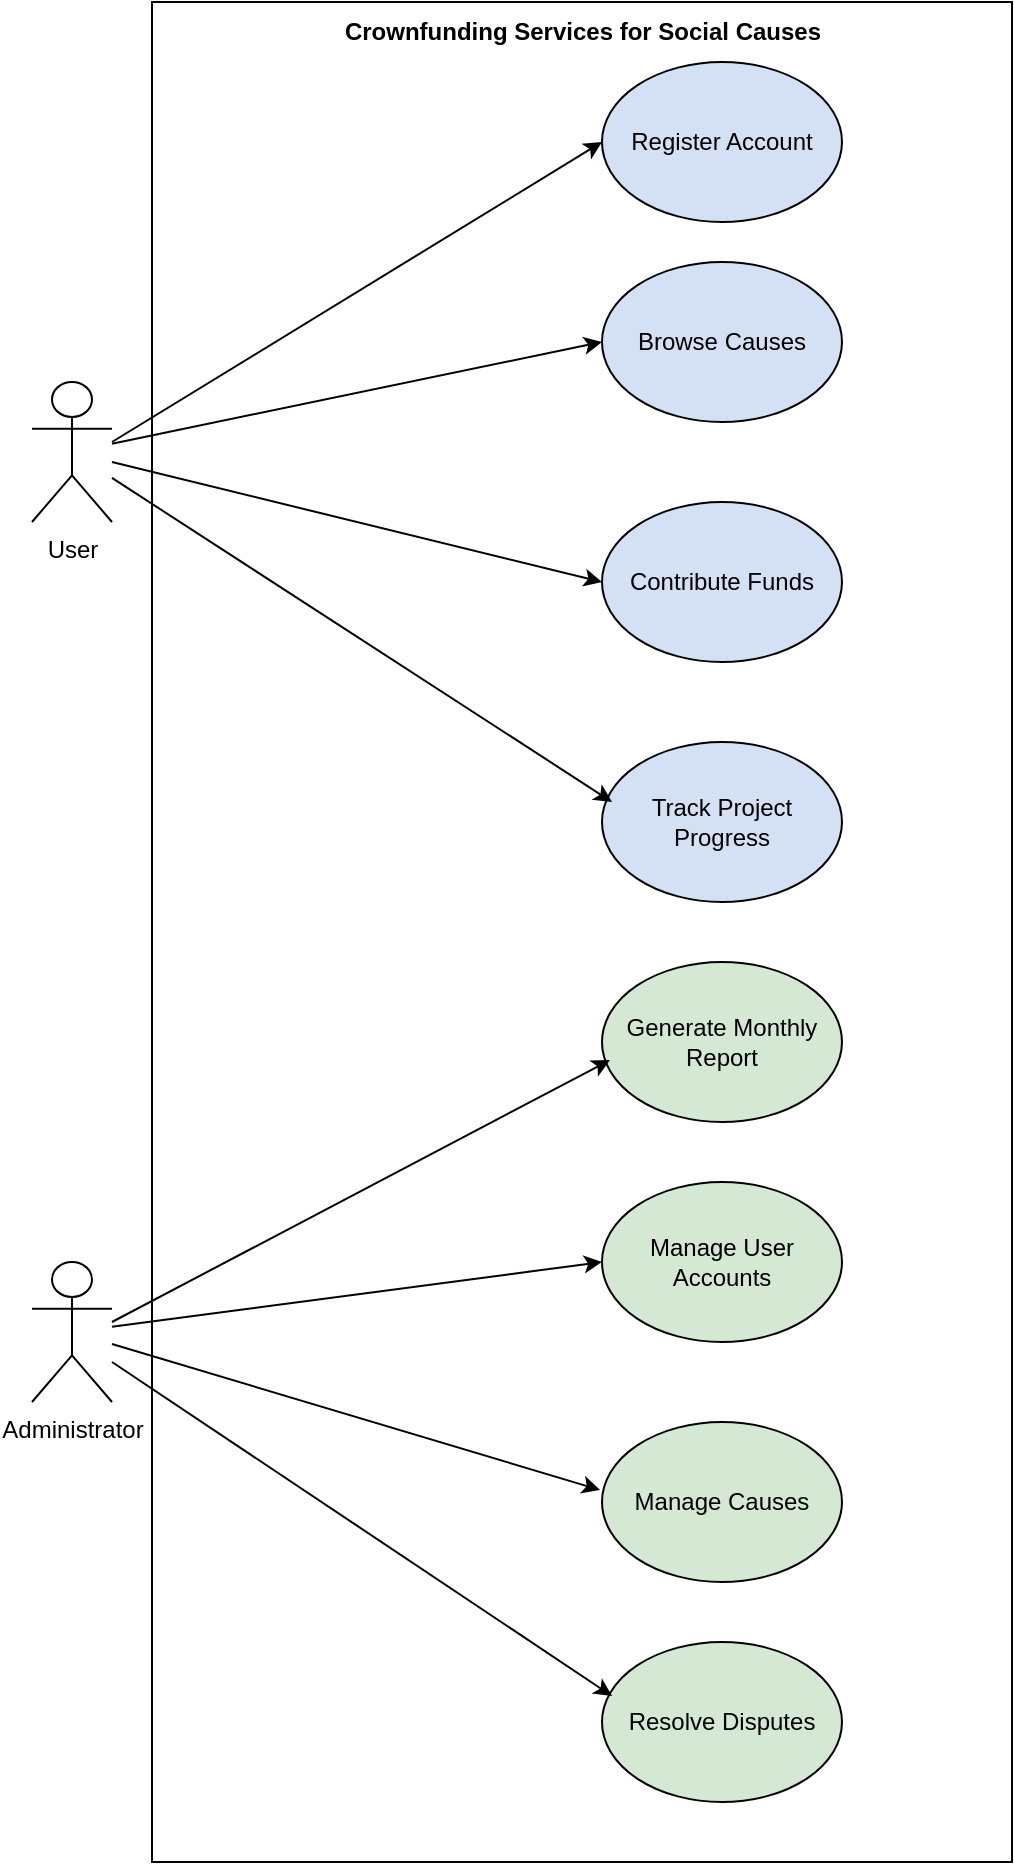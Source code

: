 <mxfile version="22.1.11" type="device">
  <diagram name="Page-1" id="nWjyvHzw5W5XhklCyB30">
    <mxGraphModel dx="954" dy="501" grid="1" gridSize="10" guides="1" tooltips="1" connect="1" arrows="1" fold="1" page="1" pageScale="1" pageWidth="850" pageHeight="1100" math="0" shadow="0">
      <root>
        <mxCell id="0" />
        <mxCell id="1" parent="0" />
        <mxCell id="5HdTXNUQFKokCVE12SG_-30" value="" style="rounded=0;whiteSpace=wrap;html=1;" vertex="1" parent="1">
          <mxGeometry x="140" y="10" width="430" height="930" as="geometry" />
        </mxCell>
        <mxCell id="DvpvCpovCkW-r0EZn_Pq-1" value="User" style="shape=umlActor;verticalLabelPosition=bottom;verticalAlign=top;html=1;outlineConnect=0;" parent="1" vertex="1">
          <mxGeometry x="80" y="200" width="40" height="70" as="geometry" />
        </mxCell>
        <mxCell id="5HdTXNUQFKokCVE12SG_-2" value="Administrator" style="shape=umlActor;verticalLabelPosition=bottom;verticalAlign=top;html=1;outlineConnect=0;" vertex="1" parent="1">
          <mxGeometry x="80" y="640" width="40" height="70" as="geometry" />
        </mxCell>
        <mxCell id="5HdTXNUQFKokCVE12SG_-3" value="Register Account" style="ellipse;whiteSpace=wrap;html=1;fillColor=#D4E1F5;" vertex="1" parent="1">
          <mxGeometry x="365" y="40" width="120" height="80" as="geometry" />
        </mxCell>
        <mxCell id="5HdTXNUQFKokCVE12SG_-6" value="Browse Causes" style="ellipse;whiteSpace=wrap;html=1;fillColor=#D4E1F5;" vertex="1" parent="1">
          <mxGeometry x="365" y="140" width="120" height="80" as="geometry" />
        </mxCell>
        <mxCell id="5HdTXNUQFKokCVE12SG_-8" value="Contribute Funds" style="ellipse;whiteSpace=wrap;html=1;fillColor=#D4E1F5;" vertex="1" parent="1">
          <mxGeometry x="365" y="260" width="120" height="80" as="geometry" />
        </mxCell>
        <mxCell id="5HdTXNUQFKokCVE12SG_-10" value="Track Project Progress" style="ellipse;whiteSpace=wrap;html=1;fillColor=#D4E1F5;" vertex="1" parent="1">
          <mxGeometry x="365" y="380" width="120" height="80" as="geometry" />
        </mxCell>
        <mxCell id="5HdTXNUQFKokCVE12SG_-13" value="Generate Monthly Report" style="ellipse;whiteSpace=wrap;html=1;fillColor=#D5E8D4;" vertex="1" parent="1">
          <mxGeometry x="365" y="490" width="120" height="80" as="geometry" />
        </mxCell>
        <mxCell id="5HdTXNUQFKokCVE12SG_-15" value="Manage User Accounts" style="ellipse;whiteSpace=wrap;html=1;fillColor=#D5E8D4;" vertex="1" parent="1">
          <mxGeometry x="365" y="600" width="120" height="80" as="geometry" />
        </mxCell>
        <mxCell id="5HdTXNUQFKokCVE12SG_-17" value="Manage Causes" style="ellipse;whiteSpace=wrap;html=1;fillColor=#D5E8D4;" vertex="1" parent="1">
          <mxGeometry x="365" y="720" width="120" height="80" as="geometry" />
        </mxCell>
        <mxCell id="5HdTXNUQFKokCVE12SG_-18" value="Resolve Disputes" style="ellipse;whiteSpace=wrap;html=1;fillColor=#D5E8D4;" vertex="1" parent="1">
          <mxGeometry x="365" y="830" width="120" height="80" as="geometry" />
        </mxCell>
        <mxCell id="5HdTXNUQFKokCVE12SG_-19" value="" style="endArrow=classic;html=1;rounded=0;entryX=0;entryY=0.5;entryDx=0;entryDy=0;" edge="1" parent="1" target="5HdTXNUQFKokCVE12SG_-3">
          <mxGeometry width="50" height="50" relative="1" as="geometry">
            <mxPoint x="120" y="230" as="sourcePoint" />
            <mxPoint x="360" y="80" as="targetPoint" />
          </mxGeometry>
        </mxCell>
        <mxCell id="5HdTXNUQFKokCVE12SG_-20" value="" style="endArrow=classic;html=1;rounded=0;entryX=0;entryY=0.5;entryDx=0;entryDy=0;" edge="1" parent="1" source="DvpvCpovCkW-r0EZn_Pq-1" target="5HdTXNUQFKokCVE12SG_-6">
          <mxGeometry width="50" height="50" relative="1" as="geometry">
            <mxPoint x="170" y="255" as="sourcePoint" />
            <mxPoint x="220" y="205" as="targetPoint" />
          </mxGeometry>
        </mxCell>
        <mxCell id="5HdTXNUQFKokCVE12SG_-21" value="" style="endArrow=classic;html=1;rounded=0;entryX=0;entryY=0.5;entryDx=0;entryDy=0;" edge="1" parent="1" target="5HdTXNUQFKokCVE12SG_-8">
          <mxGeometry width="50" height="50" relative="1" as="geometry">
            <mxPoint x="120" y="240" as="sourcePoint" />
            <mxPoint x="330" y="290" as="targetPoint" />
          </mxGeometry>
        </mxCell>
        <mxCell id="5HdTXNUQFKokCVE12SG_-22" value="" style="endArrow=classic;html=1;rounded=0;entryX=0.042;entryY=0.375;entryDx=0;entryDy=0;entryPerimeter=0;" edge="1" parent="1" source="DvpvCpovCkW-r0EZn_Pq-1" target="5HdTXNUQFKokCVE12SG_-10">
          <mxGeometry width="50" height="50" relative="1" as="geometry">
            <mxPoint x="210" y="500" as="sourcePoint" />
            <mxPoint x="260" y="450" as="targetPoint" />
          </mxGeometry>
        </mxCell>
        <mxCell id="5HdTXNUQFKokCVE12SG_-23" value="" style="endArrow=classic;html=1;rounded=0;entryX=0.033;entryY=0.613;entryDx=0;entryDy=0;entryPerimeter=0;" edge="1" parent="1" target="5HdTXNUQFKokCVE12SG_-13">
          <mxGeometry width="50" height="50" relative="1" as="geometry">
            <mxPoint x="120" y="670" as="sourcePoint" />
            <mxPoint x="361" y="538" as="targetPoint" />
          </mxGeometry>
        </mxCell>
        <mxCell id="5HdTXNUQFKokCVE12SG_-24" value="" style="endArrow=classic;html=1;rounded=0;entryX=0;entryY=0.5;entryDx=0;entryDy=0;" edge="1" parent="1" source="5HdTXNUQFKokCVE12SG_-2" target="5HdTXNUQFKokCVE12SG_-15">
          <mxGeometry width="50" height="50" relative="1" as="geometry">
            <mxPoint x="190" y="700" as="sourcePoint" />
            <mxPoint x="240" y="650" as="targetPoint" />
          </mxGeometry>
        </mxCell>
        <mxCell id="5HdTXNUQFKokCVE12SG_-25" value="" style="endArrow=classic;html=1;rounded=0;entryX=-0.008;entryY=0.425;entryDx=0;entryDy=0;entryPerimeter=0;" edge="1" parent="1" source="5HdTXNUQFKokCVE12SG_-2" target="5HdTXNUQFKokCVE12SG_-17">
          <mxGeometry width="50" height="50" relative="1" as="geometry">
            <mxPoint x="190" y="830" as="sourcePoint" />
            <mxPoint x="310" y="800" as="targetPoint" />
          </mxGeometry>
        </mxCell>
        <mxCell id="5HdTXNUQFKokCVE12SG_-26" value="" style="endArrow=classic;html=1;rounded=0;entryX=0.042;entryY=0.338;entryDx=0;entryDy=0;entryPerimeter=0;" edge="1" parent="1" target="5HdTXNUQFKokCVE12SG_-18">
          <mxGeometry width="50" height="50" relative="1" as="geometry">
            <mxPoint x="120" y="690" as="sourcePoint" />
            <mxPoint x="200" y="860" as="targetPoint" />
          </mxGeometry>
        </mxCell>
        <mxCell id="5HdTXNUQFKokCVE12SG_-27" value="&lt;b&gt;Crownfunding Services for Social Causes&lt;/b&gt;&lt;span id=&quot;docs-internal-guid-c5508e39-7fff-0532-39dc-8f1c5bc7b82f&quot;&gt;&lt;/span&gt;" style="text;html=1;align=center;verticalAlign=middle;resizable=0;points=[];autosize=1;strokeColor=none;fillColor=none;" vertex="1" parent="1">
          <mxGeometry x="225" y="10" width="260" height="30" as="geometry" />
        </mxCell>
      </root>
    </mxGraphModel>
  </diagram>
</mxfile>
